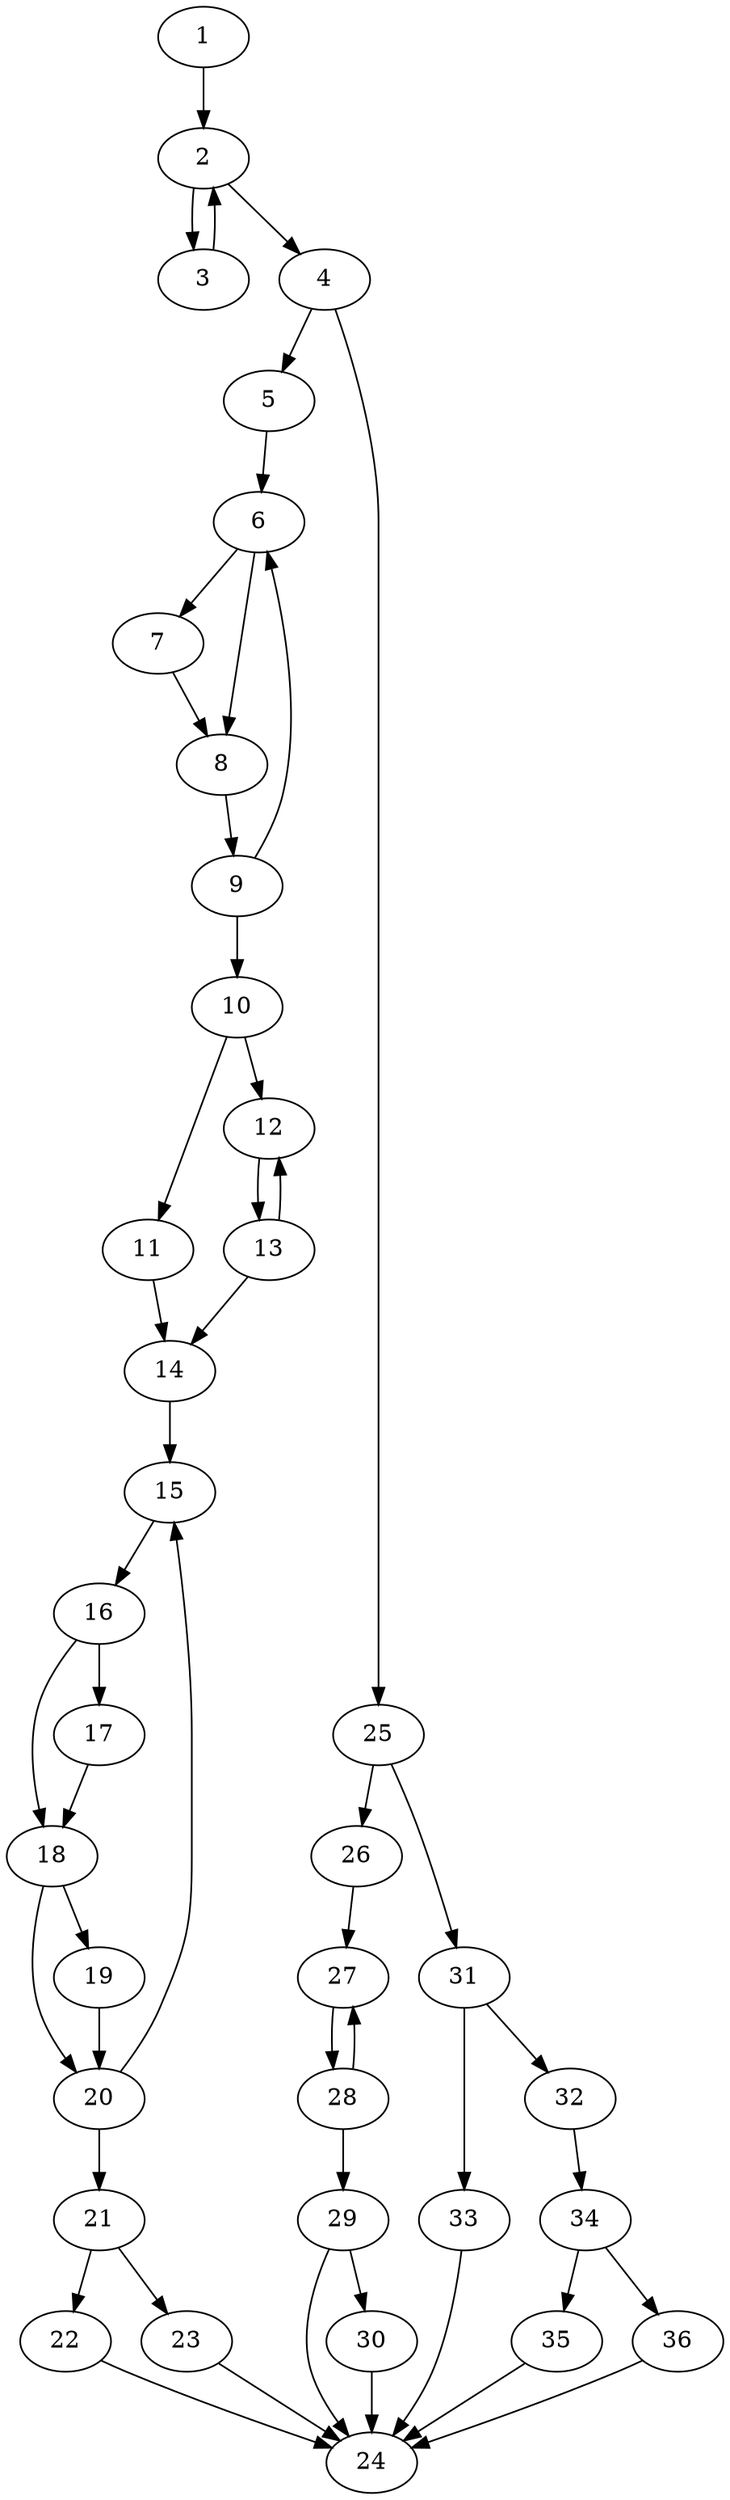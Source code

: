 digraph jan1
{
    1 -> 2;
    2 -> 3;
    3 -> 2;
    2 -> 4;
    4 -> 5;
    5 -> 6;
    6 -> 7;
    6 -> 8;
    7 -> 8;
    8 -> 9;
    9 -> 6;
    9 -> 10;
    10 -> 11;
    10 -> 12;
    12 -> 13;
    13 -> 12;
    11 -> 14;
    13 -> 14;
    14 -> 15;
    15 -> 16;
    16 -> 18;
    18 -> 20;
    16 -> 17;
    17 -> 18;
    18 -> 19;
    19 -> 20;
    20 -> 15;
    20 -> 21;
    21 -> 22;
    21 -> 23;
    22 -> 24;
    23 -> 24;
    4 -> 25;
    25 -> 26;
    26 -> 27;
    27 -> 28;
    28 -> 27;
    28 -> 29;
    29 -> 30;
    29 -> 24;
    30 -> 24;
    25 -> 31;
    31 -> 33;
    31 -> 32;
    32 -> 34;
    34 -> 35;
    35 -> 24;
    34 -> 36;
    36 -> 24;
    33 -> 24;
}
